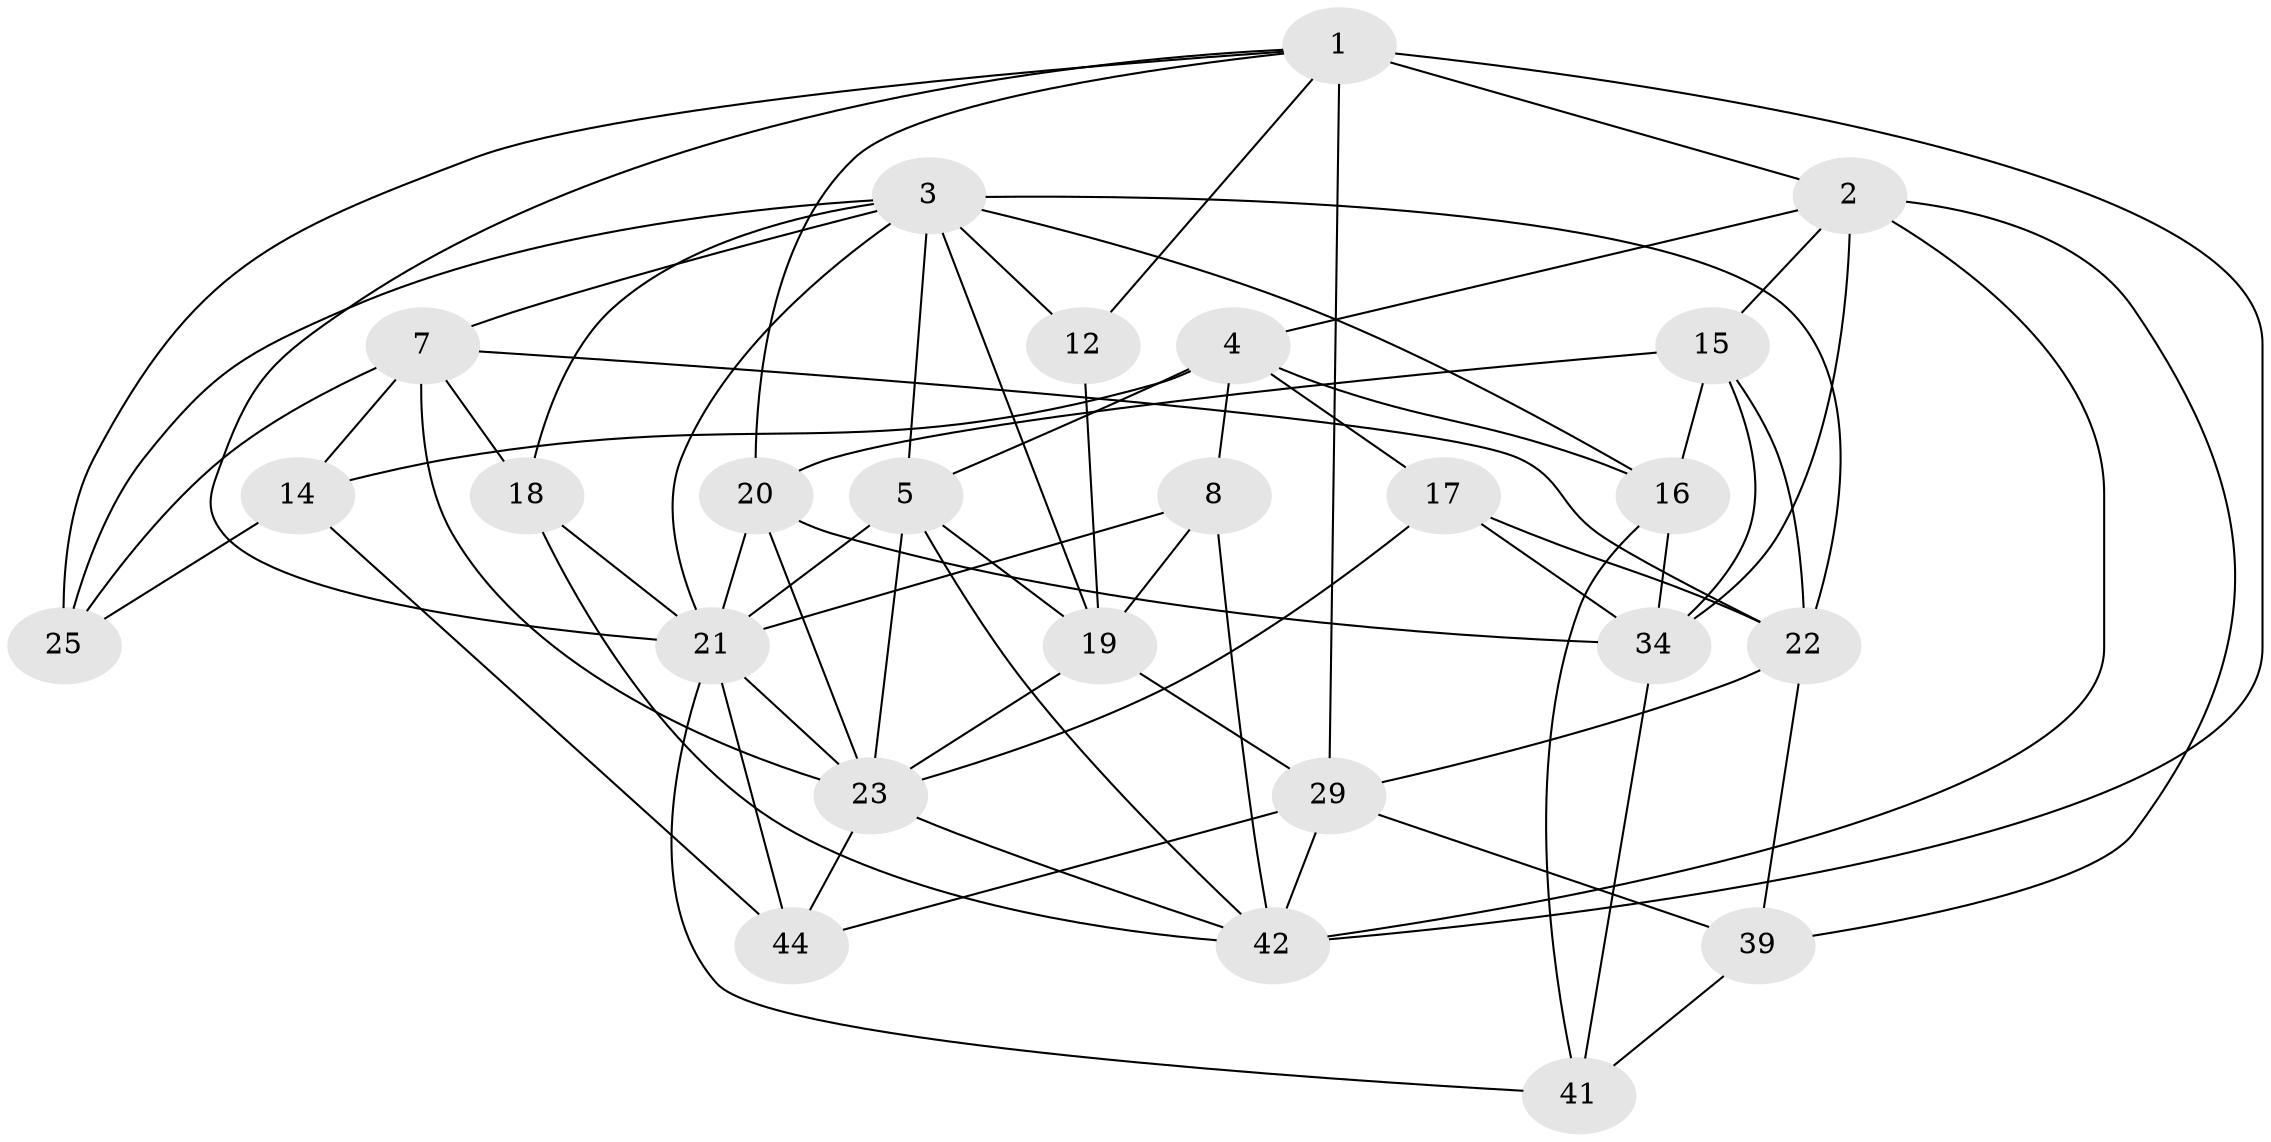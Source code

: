 // original degree distribution, {4: 1.0}
// Generated by graph-tools (version 1.1) at 2025/16/03/09/25 04:16:27]
// undirected, 25 vertices, 69 edges
graph export_dot {
graph [start="1"]
  node [color=gray90,style=filled];
  1 [super="+24+46"];
  2 [super="+26"];
  3 [super="+31+10+6"];
  4 [super="+11"];
  5 [super="+9"];
  7 [super="+38"];
  8;
  12;
  14;
  15 [super="+47"];
  16 [super="+40"];
  17;
  18;
  19 [super="+27"];
  20 [super="+36"];
  21 [super="+28+35"];
  22 [super="+43"];
  23 [super="+33+32"];
  25;
  29 [super="+30"];
  34 [super="+51"];
  39;
  41;
  42 [super="+48"];
  44;
  1 -- 29;
  1 -- 12;
  1 -- 2;
  1 -- 42 [weight=2];
  1 -- 21;
  1 -- 20;
  1 -- 25;
  2 -- 39;
  2 -- 4;
  2 -- 34;
  2 -- 15;
  2 -- 42;
  3 -- 5;
  3 -- 25;
  3 -- 7;
  3 -- 21 [weight=2];
  3 -- 16 [weight=2];
  3 -- 22;
  3 -- 12 [weight=2];
  3 -- 18;
  3 -- 19;
  4 -- 17;
  4 -- 8;
  4 -- 14;
  4 -- 16;
  4 -- 5;
  5 -- 42;
  5 -- 19;
  5 -- 21;
  5 -- 23;
  7 -- 25;
  7 -- 18;
  7 -- 22;
  7 -- 14;
  7 -- 23;
  8 -- 19;
  8 -- 21;
  8 -- 42;
  12 -- 19;
  14 -- 44;
  14 -- 25;
  15 -- 22;
  15 -- 16;
  15 -- 34;
  15 -- 20 [weight=2];
  16 -- 41;
  16 -- 34;
  17 -- 34;
  17 -- 22;
  17 -- 23;
  18 -- 21;
  18 -- 42;
  19 -- 29;
  19 -- 23;
  20 -- 23;
  20 -- 21;
  20 -- 34;
  21 -- 44;
  21 -- 41;
  21 -- 23;
  22 -- 29;
  22 -- 39;
  23 -- 42;
  23 -- 44;
  29 -- 44;
  29 -- 39;
  29 -- 42;
  34 -- 41;
  39 -- 41;
}
